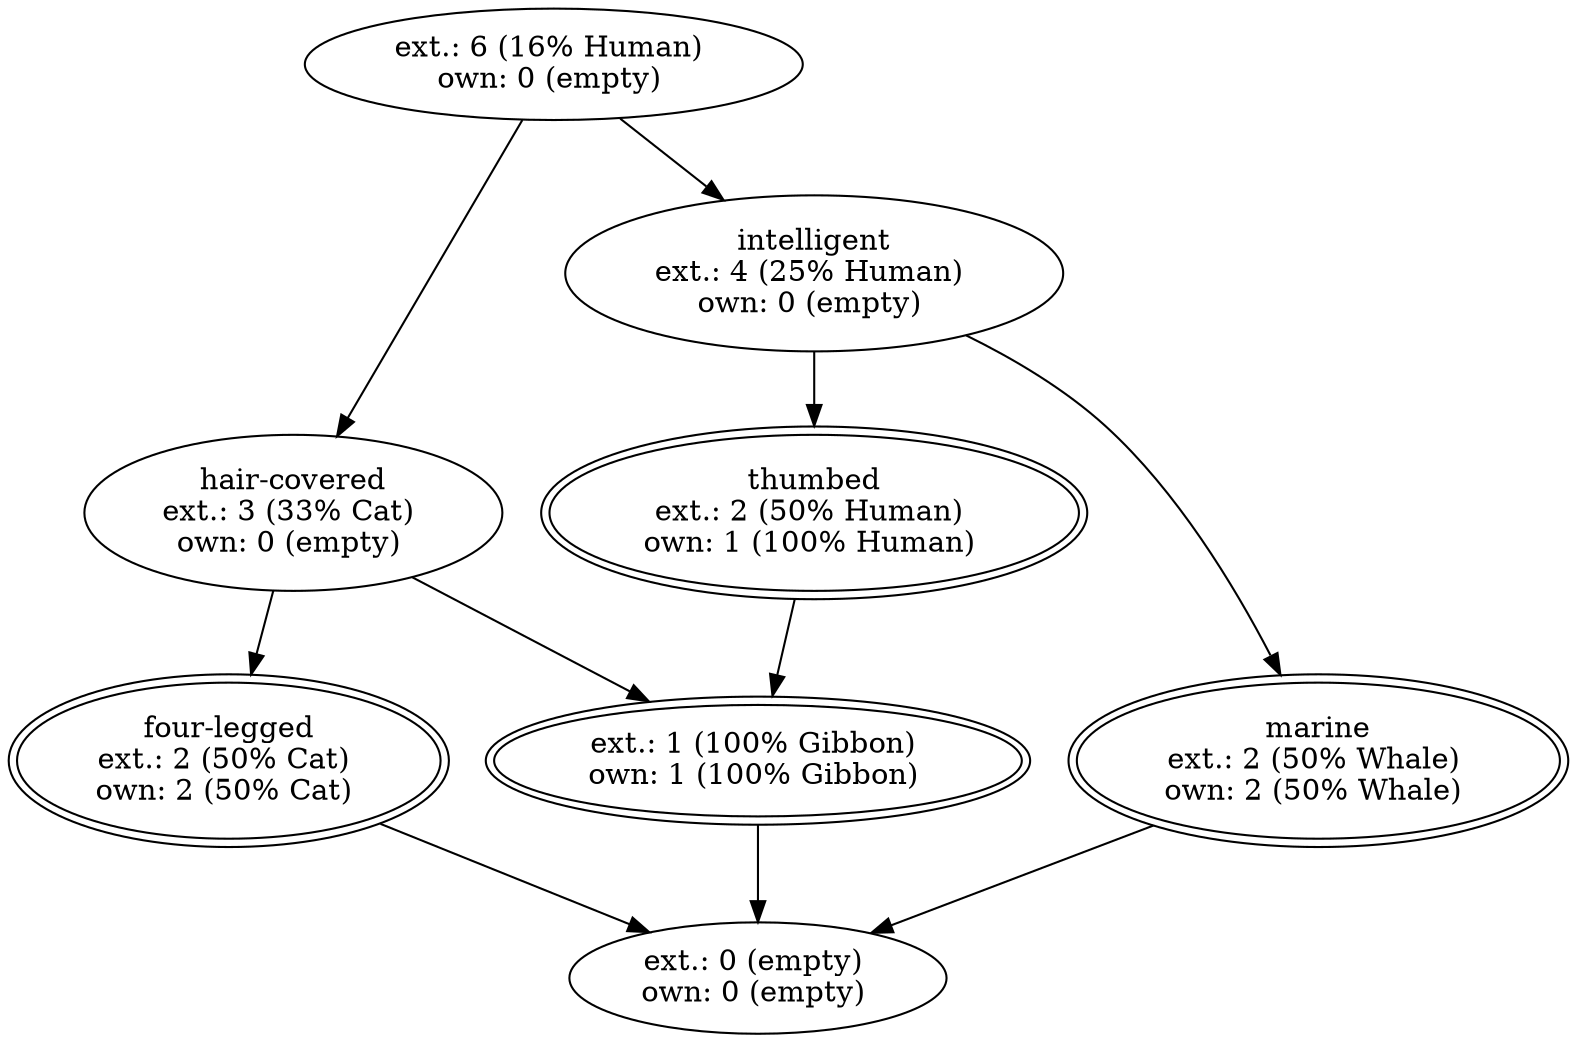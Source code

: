 digraph d{
1 [label="ext.: 6 (16% Human) 
own: 0 (empty) "]
2 [label="four-legged
ext.: 2 (50% Cat) 
own: 2 (50% Cat) ", peripheries = 2]
3 [label="hair-covered
ext.: 3 (33% Cat) 
own: 0 (empty) "]
4 [label="ext.: 1 (100% Gibbon) 
own: 1 (100% Gibbon) ", peripheries = 2]
5 [label="thumbed
ext.: 2 (50% Human) 
own: 1 (100% Human) ", peripheries = 2]
6 [label="intelligent
ext.: 4 (25% Human) 
own: 0 (empty) "]
7 [label="marine
ext.: 2 (50% Whale) 
own: 2 (50% Whale) ", peripheries = 2]
8 [label="ext.: 0 (empty) 
own: 0 (empty) "]
1->3;
1->6;
3->2;
6->5;
6->7;
5->4;
4->8;
3->4;
2->8;
7->8;
}